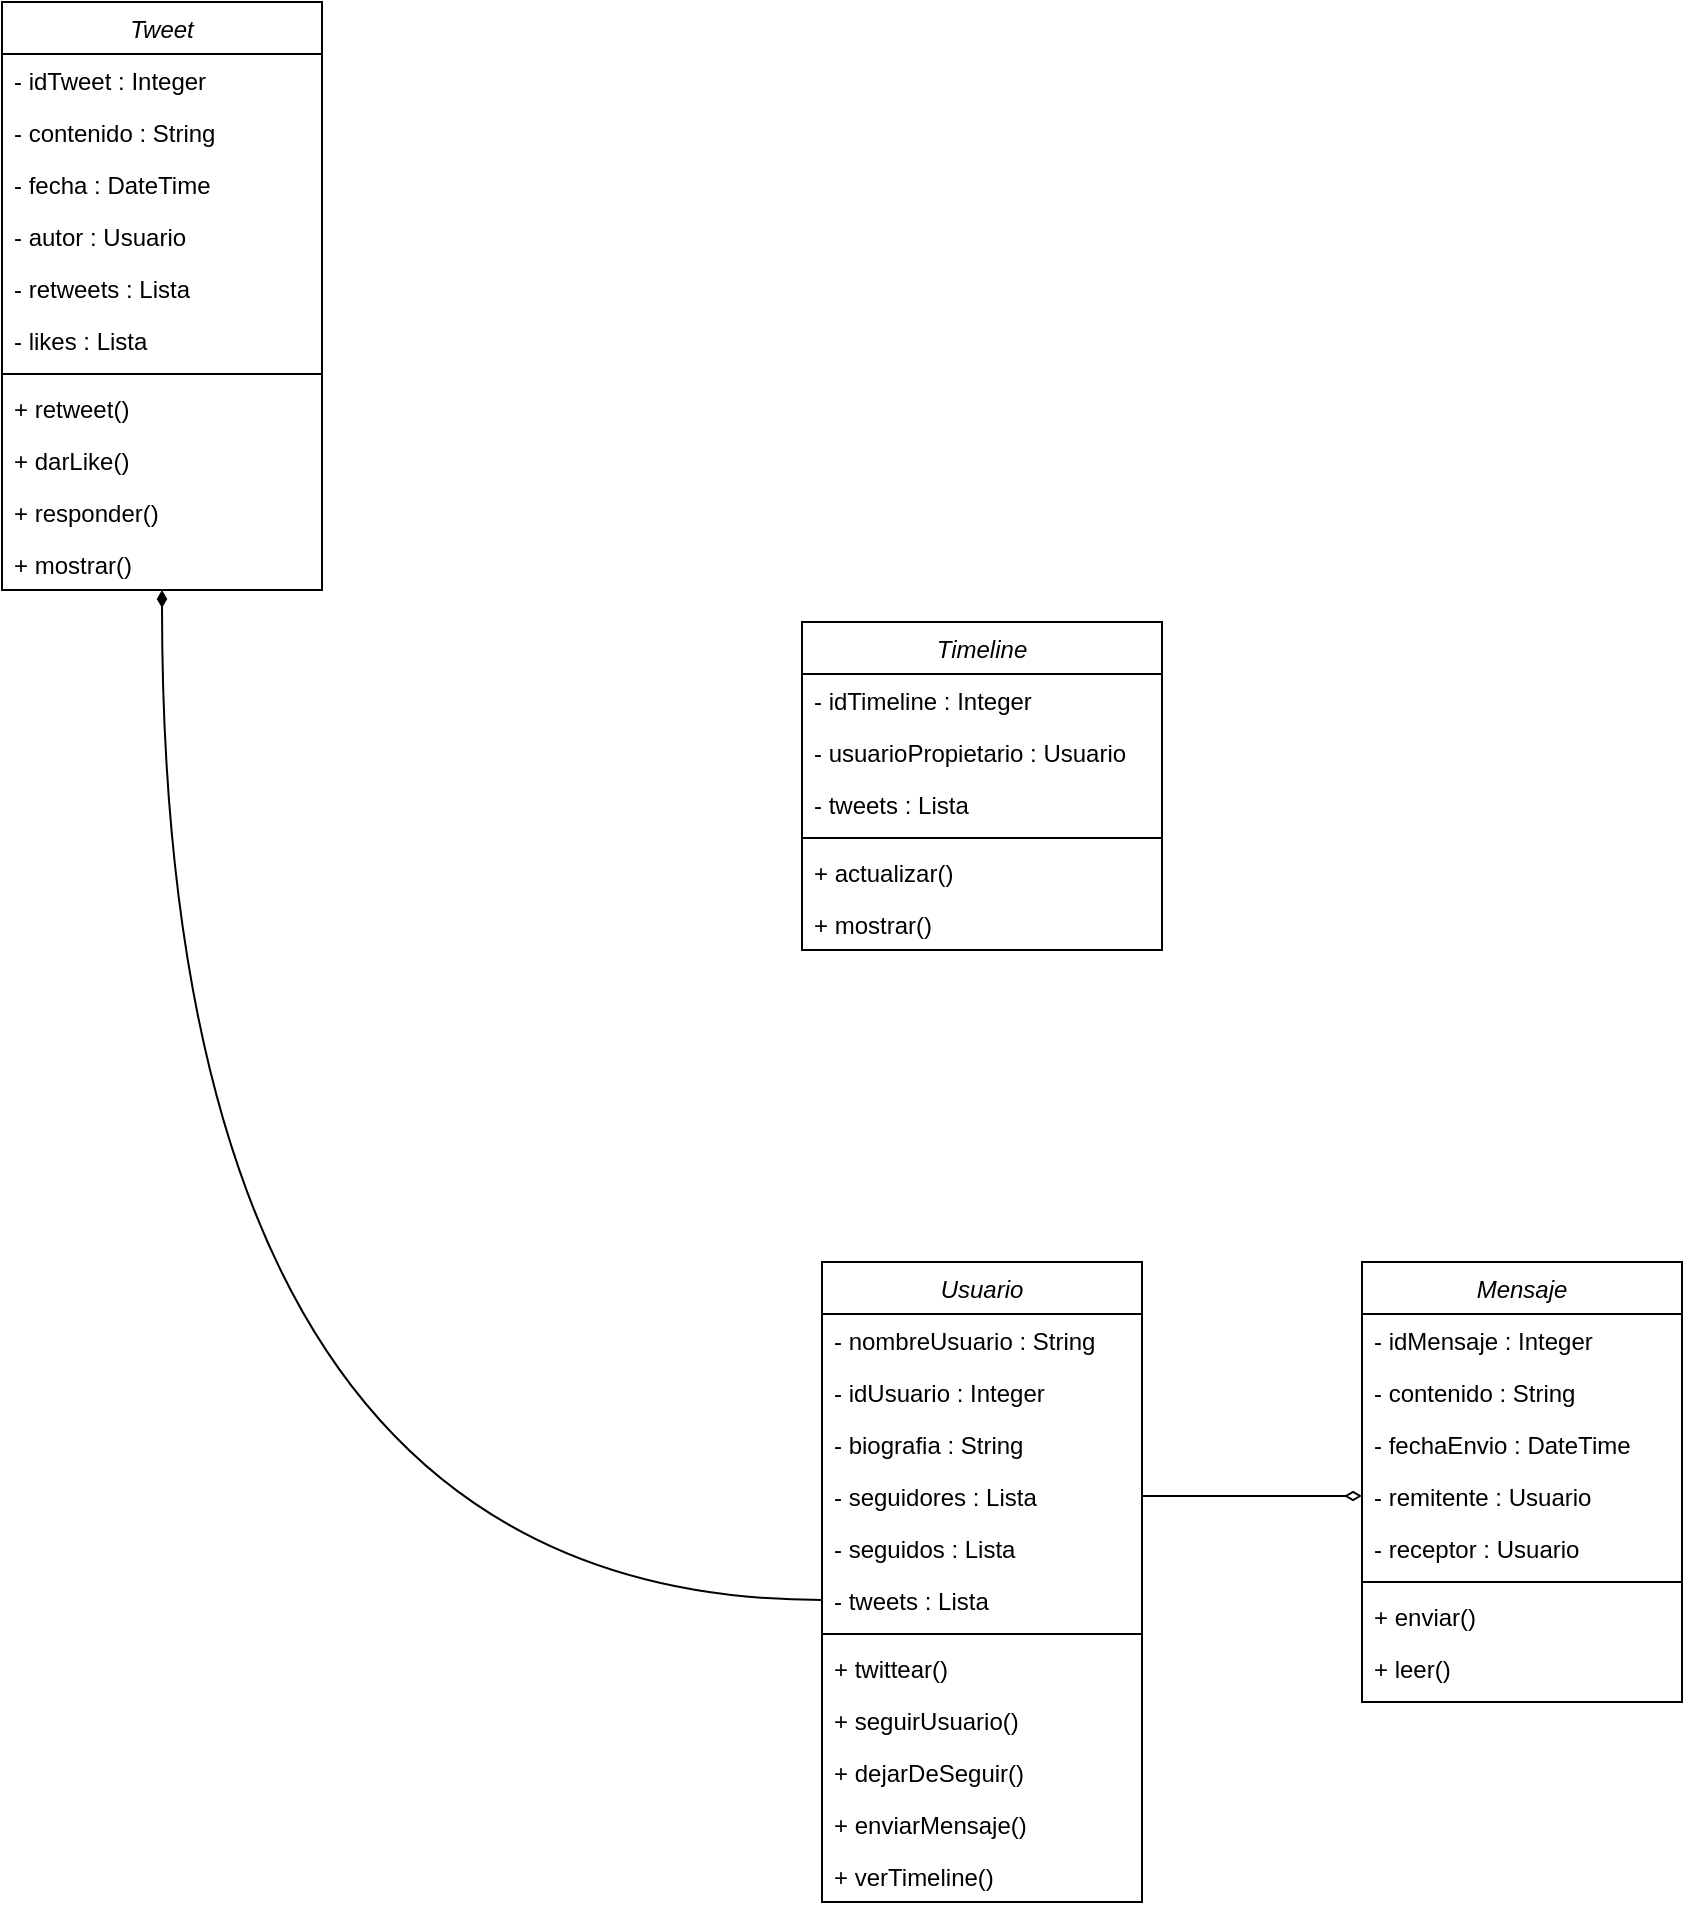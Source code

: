 <mxfile version="24.7.16">
  <diagram id="C5RBs43oDa-KdzZeNtuy" name="Page-1">
    <mxGraphModel dx="1195" dy="1863" grid="1" gridSize="10" guides="1" tooltips="1" connect="1" arrows="1" fold="1" page="1" pageScale="1" pageWidth="827" pageHeight="1169" math="0" shadow="0">
      <root>
        <mxCell id="WIyWlLk6GJQsqaUBKTNV-0" />
        <mxCell id="WIyWlLk6GJQsqaUBKTNV-1" parent="WIyWlLk6GJQsqaUBKTNV-0" />
        <mxCell id="zkfFHV4jXpPFQw0GAbJ--0" value="Tweet" style="swimlane;fontStyle=2;align=center;verticalAlign=top;childLayout=stackLayout;horizontal=1;startSize=26;horizontalStack=0;resizeParent=1;resizeLast=0;collapsible=1;marginBottom=0;rounded=0;shadow=0;strokeWidth=1;" parent="WIyWlLk6GJQsqaUBKTNV-1" vertex="1">
          <mxGeometry x="150" y="-110" width="160" height="294" as="geometry">
            <mxRectangle x="230" y="140" width="160" height="26" as="alternateBounds" />
          </mxGeometry>
        </mxCell>
        <mxCell id="zkfFHV4jXpPFQw0GAbJ--1" value="- idTweet : Integer" style="text;align=left;verticalAlign=top;spacingLeft=4;spacingRight=4;overflow=hidden;rotatable=0;points=[[0,0.5],[1,0.5]];portConstraint=eastwest;" parent="zkfFHV4jXpPFQw0GAbJ--0" vertex="1">
          <mxGeometry y="26" width="160" height="26" as="geometry" />
        </mxCell>
        <mxCell id="zkfFHV4jXpPFQw0GAbJ--2" value="- contenido : String" style="text;align=left;verticalAlign=top;spacingLeft=4;spacingRight=4;overflow=hidden;rotatable=0;points=[[0,0.5],[1,0.5]];portConstraint=eastwest;rounded=0;shadow=0;html=0;" parent="zkfFHV4jXpPFQw0GAbJ--0" vertex="1">
          <mxGeometry y="52" width="160" height="26" as="geometry" />
        </mxCell>
        <mxCell id="zkfFHV4jXpPFQw0GAbJ--3" value="- fecha : DateTime" style="text;align=left;verticalAlign=top;spacingLeft=4;spacingRight=4;overflow=hidden;rotatable=0;points=[[0,0.5],[1,0.5]];portConstraint=eastwest;rounded=0;shadow=0;html=0;" parent="zkfFHV4jXpPFQw0GAbJ--0" vertex="1">
          <mxGeometry y="78" width="160" height="26" as="geometry" />
        </mxCell>
        <mxCell id="mvBrGOL9v1FygXqJZhiw-8" value="- autor : Usuario" style="text;align=left;verticalAlign=top;spacingLeft=4;spacingRight=4;overflow=hidden;rotatable=0;points=[[0,0.5],[1,0.5]];portConstraint=eastwest;rounded=0;shadow=0;html=0;" vertex="1" parent="zkfFHV4jXpPFQw0GAbJ--0">
          <mxGeometry y="104" width="160" height="26" as="geometry" />
        </mxCell>
        <mxCell id="mvBrGOL9v1FygXqJZhiw-9" value="- retweets : Lista" style="text;align=left;verticalAlign=top;spacingLeft=4;spacingRight=4;overflow=hidden;rotatable=0;points=[[0,0.5],[1,0.5]];portConstraint=eastwest;rounded=0;shadow=0;html=0;" vertex="1" parent="zkfFHV4jXpPFQw0GAbJ--0">
          <mxGeometry y="130" width="160" height="26" as="geometry" />
        </mxCell>
        <mxCell id="mvBrGOL9v1FygXqJZhiw-10" value="- likes : Lista" style="text;align=left;verticalAlign=top;spacingLeft=4;spacingRight=4;overflow=hidden;rotatable=0;points=[[0,0.5],[1,0.5]];portConstraint=eastwest;rounded=0;shadow=0;html=0;" vertex="1" parent="zkfFHV4jXpPFQw0GAbJ--0">
          <mxGeometry y="156" width="160" height="26" as="geometry" />
        </mxCell>
        <mxCell id="zkfFHV4jXpPFQw0GAbJ--4" value="" style="line;html=1;strokeWidth=1;align=left;verticalAlign=middle;spacingTop=-1;spacingLeft=3;spacingRight=3;rotatable=0;labelPosition=right;points=[];portConstraint=eastwest;" parent="zkfFHV4jXpPFQw0GAbJ--0" vertex="1">
          <mxGeometry y="182" width="160" height="8" as="geometry" />
        </mxCell>
        <mxCell id="zkfFHV4jXpPFQw0GAbJ--5" value="+ retweet()" style="text;align=left;verticalAlign=top;spacingLeft=4;spacingRight=4;overflow=hidden;rotatable=0;points=[[0,0.5],[1,0.5]];portConstraint=eastwest;" parent="zkfFHV4jXpPFQw0GAbJ--0" vertex="1">
          <mxGeometry y="190" width="160" height="26" as="geometry" />
        </mxCell>
        <mxCell id="mvBrGOL9v1FygXqJZhiw-11" value="+ darLike()" style="text;align=left;verticalAlign=top;spacingLeft=4;spacingRight=4;overflow=hidden;rotatable=0;points=[[0,0.5],[1,0.5]];portConstraint=eastwest;" vertex="1" parent="zkfFHV4jXpPFQw0GAbJ--0">
          <mxGeometry y="216" width="160" height="26" as="geometry" />
        </mxCell>
        <mxCell id="mvBrGOL9v1FygXqJZhiw-12" value="+ responder()" style="text;align=left;verticalAlign=top;spacingLeft=4;spacingRight=4;overflow=hidden;rotatable=0;points=[[0,0.5],[1,0.5]];portConstraint=eastwest;" vertex="1" parent="zkfFHV4jXpPFQw0GAbJ--0">
          <mxGeometry y="242" width="160" height="26" as="geometry" />
        </mxCell>
        <mxCell id="mvBrGOL9v1FygXqJZhiw-13" value="+ mostrar()" style="text;align=left;verticalAlign=top;spacingLeft=4;spacingRight=4;overflow=hidden;rotatable=0;points=[[0,0.5],[1,0.5]];portConstraint=eastwest;" vertex="1" parent="zkfFHV4jXpPFQw0GAbJ--0">
          <mxGeometry y="268" width="160" height="26" as="geometry" />
        </mxCell>
        <mxCell id="mvBrGOL9v1FygXqJZhiw-14" value="Usuario" style="swimlane;fontStyle=2;align=center;verticalAlign=top;childLayout=stackLayout;horizontal=1;startSize=26;horizontalStack=0;resizeParent=1;resizeLast=0;collapsible=1;marginBottom=0;rounded=0;shadow=0;strokeWidth=1;" vertex="1" parent="WIyWlLk6GJQsqaUBKTNV-1">
          <mxGeometry x="560" y="520" width="160" height="320" as="geometry">
            <mxRectangle x="230" y="140" width="160" height="26" as="alternateBounds" />
          </mxGeometry>
        </mxCell>
        <mxCell id="mvBrGOL9v1FygXqJZhiw-15" value="- nombreUsuario : String" style="text;align=left;verticalAlign=top;spacingLeft=4;spacingRight=4;overflow=hidden;rotatable=0;points=[[0,0.5],[1,0.5]];portConstraint=eastwest;" vertex="1" parent="mvBrGOL9v1FygXqJZhiw-14">
          <mxGeometry y="26" width="160" height="26" as="geometry" />
        </mxCell>
        <mxCell id="mvBrGOL9v1FygXqJZhiw-16" value="- idUsuario : Integer" style="text;align=left;verticalAlign=top;spacingLeft=4;spacingRight=4;overflow=hidden;rotatable=0;points=[[0,0.5],[1,0.5]];portConstraint=eastwest;rounded=0;shadow=0;html=0;" vertex="1" parent="mvBrGOL9v1FygXqJZhiw-14">
          <mxGeometry y="52" width="160" height="26" as="geometry" />
        </mxCell>
        <mxCell id="mvBrGOL9v1FygXqJZhiw-17" value="- biografia : String" style="text;align=left;verticalAlign=top;spacingLeft=4;spacingRight=4;overflow=hidden;rotatable=0;points=[[0,0.5],[1,0.5]];portConstraint=eastwest;rounded=0;shadow=0;html=0;" vertex="1" parent="mvBrGOL9v1FygXqJZhiw-14">
          <mxGeometry y="78" width="160" height="26" as="geometry" />
        </mxCell>
        <mxCell id="mvBrGOL9v1FygXqJZhiw-18" value="- seguidores : Lista" style="text;align=left;verticalAlign=top;spacingLeft=4;spacingRight=4;overflow=hidden;rotatable=0;points=[[0,0.5],[1,0.5]];portConstraint=eastwest;rounded=0;shadow=0;html=0;" vertex="1" parent="mvBrGOL9v1FygXqJZhiw-14">
          <mxGeometry y="104" width="160" height="26" as="geometry" />
        </mxCell>
        <mxCell id="mvBrGOL9v1FygXqJZhiw-19" value="- seguidos : Lista" style="text;align=left;verticalAlign=top;spacingLeft=4;spacingRight=4;overflow=hidden;rotatable=0;points=[[0,0.5],[1,0.5]];portConstraint=eastwest;rounded=0;shadow=0;html=0;" vertex="1" parent="mvBrGOL9v1FygXqJZhiw-14">
          <mxGeometry y="130" width="160" height="26" as="geometry" />
        </mxCell>
        <mxCell id="mvBrGOL9v1FygXqJZhiw-20" value="- tweets : Lista" style="text;align=left;verticalAlign=top;spacingLeft=4;spacingRight=4;overflow=hidden;rotatable=0;points=[[0,0.5],[1,0.5]];portConstraint=eastwest;rounded=0;shadow=0;html=0;" vertex="1" parent="mvBrGOL9v1FygXqJZhiw-14">
          <mxGeometry y="156" width="160" height="26" as="geometry" />
        </mxCell>
        <mxCell id="mvBrGOL9v1FygXqJZhiw-21" value="" style="line;html=1;strokeWidth=1;align=left;verticalAlign=middle;spacingTop=-1;spacingLeft=3;spacingRight=3;rotatable=0;labelPosition=right;points=[];portConstraint=eastwest;" vertex="1" parent="mvBrGOL9v1FygXqJZhiw-14">
          <mxGeometry y="182" width="160" height="8" as="geometry" />
        </mxCell>
        <mxCell id="mvBrGOL9v1FygXqJZhiw-22" value="+ twittear()" style="text;align=left;verticalAlign=top;spacingLeft=4;spacingRight=4;overflow=hidden;rotatable=0;points=[[0,0.5],[1,0.5]];portConstraint=eastwest;" vertex="1" parent="mvBrGOL9v1FygXqJZhiw-14">
          <mxGeometry y="190" width="160" height="26" as="geometry" />
        </mxCell>
        <mxCell id="mvBrGOL9v1FygXqJZhiw-23" value="+ seguirUsuario()" style="text;align=left;verticalAlign=top;spacingLeft=4;spacingRight=4;overflow=hidden;rotatable=0;points=[[0,0.5],[1,0.5]];portConstraint=eastwest;" vertex="1" parent="mvBrGOL9v1FygXqJZhiw-14">
          <mxGeometry y="216" width="160" height="26" as="geometry" />
        </mxCell>
        <mxCell id="mvBrGOL9v1FygXqJZhiw-24" value="+ dejarDeSeguir()" style="text;align=left;verticalAlign=top;spacingLeft=4;spacingRight=4;overflow=hidden;rotatable=0;points=[[0,0.5],[1,0.5]];portConstraint=eastwest;" vertex="1" parent="mvBrGOL9v1FygXqJZhiw-14">
          <mxGeometry y="242" width="160" height="26" as="geometry" />
        </mxCell>
        <mxCell id="mvBrGOL9v1FygXqJZhiw-25" value="+ enviarMensaje()" style="text;align=left;verticalAlign=top;spacingLeft=4;spacingRight=4;overflow=hidden;rotatable=0;points=[[0,0.5],[1,0.5]];portConstraint=eastwest;" vertex="1" parent="mvBrGOL9v1FygXqJZhiw-14">
          <mxGeometry y="268" width="160" height="26" as="geometry" />
        </mxCell>
        <mxCell id="mvBrGOL9v1FygXqJZhiw-26" value="+ verTimeline()" style="text;align=left;verticalAlign=top;spacingLeft=4;spacingRight=4;overflow=hidden;rotatable=0;points=[[0,0.5],[1,0.5]];portConstraint=eastwest;" vertex="1" parent="mvBrGOL9v1FygXqJZhiw-14">
          <mxGeometry y="294" width="160" height="26" as="geometry" />
        </mxCell>
        <mxCell id="mvBrGOL9v1FygXqJZhiw-27" style="edgeStyle=orthogonalEdgeStyle;rounded=0;orthogonalLoop=1;jettySize=auto;html=1;exitX=0;exitY=0.5;exitDx=0;exitDy=0;entryX=0.5;entryY=1;entryDx=0;entryDy=0;curved=1;endArrow=diamondThin;endFill=1;" edge="1" parent="WIyWlLk6GJQsqaUBKTNV-1" source="mvBrGOL9v1FygXqJZhiw-20" target="zkfFHV4jXpPFQw0GAbJ--0">
          <mxGeometry relative="1" as="geometry" />
        </mxCell>
        <mxCell id="mvBrGOL9v1FygXqJZhiw-28" value="Mensaje" style="swimlane;fontStyle=2;align=center;verticalAlign=top;childLayout=stackLayout;horizontal=1;startSize=26;horizontalStack=0;resizeParent=1;resizeLast=0;collapsible=1;marginBottom=0;rounded=0;shadow=0;strokeWidth=1;" vertex="1" parent="WIyWlLk6GJQsqaUBKTNV-1">
          <mxGeometry x="830" y="520" width="160" height="220" as="geometry">
            <mxRectangle x="230" y="140" width="160" height="26" as="alternateBounds" />
          </mxGeometry>
        </mxCell>
        <mxCell id="mvBrGOL9v1FygXqJZhiw-29" value="- idMensaje : Integer" style="text;align=left;verticalAlign=top;spacingLeft=4;spacingRight=4;overflow=hidden;rotatable=0;points=[[0,0.5],[1,0.5]];portConstraint=eastwest;" vertex="1" parent="mvBrGOL9v1FygXqJZhiw-28">
          <mxGeometry y="26" width="160" height="26" as="geometry" />
        </mxCell>
        <mxCell id="mvBrGOL9v1FygXqJZhiw-30" value="- contenido : String" style="text;align=left;verticalAlign=top;spacingLeft=4;spacingRight=4;overflow=hidden;rotatable=0;points=[[0,0.5],[1,0.5]];portConstraint=eastwest;rounded=0;shadow=0;html=0;" vertex="1" parent="mvBrGOL9v1FygXqJZhiw-28">
          <mxGeometry y="52" width="160" height="26" as="geometry" />
        </mxCell>
        <mxCell id="mvBrGOL9v1FygXqJZhiw-31" value="- fechaEnvio : DateTime" style="text;align=left;verticalAlign=top;spacingLeft=4;spacingRight=4;overflow=hidden;rotatable=0;points=[[0,0.5],[1,0.5]];portConstraint=eastwest;rounded=0;shadow=0;html=0;" vertex="1" parent="mvBrGOL9v1FygXqJZhiw-28">
          <mxGeometry y="78" width="160" height="26" as="geometry" />
        </mxCell>
        <mxCell id="mvBrGOL9v1FygXqJZhiw-32" value="- remitente : Usuario" style="text;align=left;verticalAlign=top;spacingLeft=4;spacingRight=4;overflow=hidden;rotatable=0;points=[[0,0.5],[1,0.5]];portConstraint=eastwest;rounded=0;shadow=0;html=0;" vertex="1" parent="mvBrGOL9v1FygXqJZhiw-28">
          <mxGeometry y="104" width="160" height="26" as="geometry" />
        </mxCell>
        <mxCell id="mvBrGOL9v1FygXqJZhiw-33" value="- receptor : Usuario" style="text;align=left;verticalAlign=top;spacingLeft=4;spacingRight=4;overflow=hidden;rotatable=0;points=[[0,0.5],[1,0.5]];portConstraint=eastwest;rounded=0;shadow=0;html=0;" vertex="1" parent="mvBrGOL9v1FygXqJZhiw-28">
          <mxGeometry y="130" width="160" height="26" as="geometry" />
        </mxCell>
        <mxCell id="mvBrGOL9v1FygXqJZhiw-35" value="" style="line;html=1;strokeWidth=1;align=left;verticalAlign=middle;spacingTop=-1;spacingLeft=3;spacingRight=3;rotatable=0;labelPosition=right;points=[];portConstraint=eastwest;" vertex="1" parent="mvBrGOL9v1FygXqJZhiw-28">
          <mxGeometry y="156" width="160" height="8" as="geometry" />
        </mxCell>
        <mxCell id="mvBrGOL9v1FygXqJZhiw-36" value="+ enviar()" style="text;align=left;verticalAlign=top;spacingLeft=4;spacingRight=4;overflow=hidden;rotatable=0;points=[[0,0.5],[1,0.5]];portConstraint=eastwest;" vertex="1" parent="mvBrGOL9v1FygXqJZhiw-28">
          <mxGeometry y="164" width="160" height="26" as="geometry" />
        </mxCell>
        <mxCell id="mvBrGOL9v1FygXqJZhiw-37" value="+ leer()" style="text;align=left;verticalAlign=top;spacingLeft=4;spacingRight=4;overflow=hidden;rotatable=0;points=[[0,0.5],[1,0.5]];portConstraint=eastwest;" vertex="1" parent="mvBrGOL9v1FygXqJZhiw-28">
          <mxGeometry y="190" width="160" height="26" as="geometry" />
        </mxCell>
        <mxCell id="mvBrGOL9v1FygXqJZhiw-42" value="Timeline" style="swimlane;fontStyle=2;align=center;verticalAlign=top;childLayout=stackLayout;horizontal=1;startSize=26;horizontalStack=0;resizeParent=1;resizeLast=0;collapsible=1;marginBottom=0;rounded=0;shadow=0;strokeWidth=1;" vertex="1" parent="WIyWlLk6GJQsqaUBKTNV-1">
          <mxGeometry x="550" y="200" width="180" height="164" as="geometry">
            <mxRectangle x="230" y="140" width="160" height="26" as="alternateBounds" />
          </mxGeometry>
        </mxCell>
        <mxCell id="mvBrGOL9v1FygXqJZhiw-43" value="- idTimeline : Integer" style="text;align=left;verticalAlign=top;spacingLeft=4;spacingRight=4;overflow=hidden;rotatable=0;points=[[0,0.5],[1,0.5]];portConstraint=eastwest;" vertex="1" parent="mvBrGOL9v1FygXqJZhiw-42">
          <mxGeometry y="26" width="180" height="26" as="geometry" />
        </mxCell>
        <mxCell id="mvBrGOL9v1FygXqJZhiw-44" value="- usuarioPropietario : Usuario  " style="text;align=left;verticalAlign=top;spacingLeft=4;spacingRight=4;overflow=hidden;rotatable=0;points=[[0,0.5],[1,0.5]];portConstraint=eastwest;rounded=0;shadow=0;html=0;" vertex="1" parent="mvBrGOL9v1FygXqJZhiw-42">
          <mxGeometry y="52" width="180" height="26" as="geometry" />
        </mxCell>
        <mxCell id="mvBrGOL9v1FygXqJZhiw-45" value="- tweets : Lista" style="text;align=left;verticalAlign=top;spacingLeft=4;spacingRight=4;overflow=hidden;rotatable=0;points=[[0,0.5],[1,0.5]];portConstraint=eastwest;rounded=0;shadow=0;html=0;" vertex="1" parent="mvBrGOL9v1FygXqJZhiw-42">
          <mxGeometry y="78" width="180" height="26" as="geometry" />
        </mxCell>
        <mxCell id="mvBrGOL9v1FygXqJZhiw-49" value="" style="line;html=1;strokeWidth=1;align=left;verticalAlign=middle;spacingTop=-1;spacingLeft=3;spacingRight=3;rotatable=0;labelPosition=right;points=[];portConstraint=eastwest;" vertex="1" parent="mvBrGOL9v1FygXqJZhiw-42">
          <mxGeometry y="104" width="180" height="8" as="geometry" />
        </mxCell>
        <mxCell id="mvBrGOL9v1FygXqJZhiw-50" value="+ actualizar()" style="text;align=left;verticalAlign=top;spacingLeft=4;spacingRight=4;overflow=hidden;rotatable=0;points=[[0,0.5],[1,0.5]];portConstraint=eastwest;" vertex="1" parent="mvBrGOL9v1FygXqJZhiw-42">
          <mxGeometry y="112" width="180" height="26" as="geometry" />
        </mxCell>
        <mxCell id="mvBrGOL9v1FygXqJZhiw-51" value="+ mostrar()" style="text;align=left;verticalAlign=top;spacingLeft=4;spacingRight=4;overflow=hidden;rotatable=0;points=[[0,0.5],[1,0.5]];portConstraint=eastwest;" vertex="1" parent="mvBrGOL9v1FygXqJZhiw-42">
          <mxGeometry y="138" width="180" height="26" as="geometry" />
        </mxCell>
        <mxCell id="mvBrGOL9v1FygXqJZhiw-55" style="edgeStyle=orthogonalEdgeStyle;rounded=0;orthogonalLoop=1;jettySize=auto;html=1;exitX=1;exitY=0.5;exitDx=0;exitDy=0;entryX=0;entryY=0.5;entryDx=0;entryDy=0;endArrow=diamondThin;endFill=0;" edge="1" parent="WIyWlLk6GJQsqaUBKTNV-1" source="mvBrGOL9v1FygXqJZhiw-18" target="mvBrGOL9v1FygXqJZhiw-32">
          <mxGeometry relative="1" as="geometry" />
        </mxCell>
      </root>
    </mxGraphModel>
  </diagram>
</mxfile>
